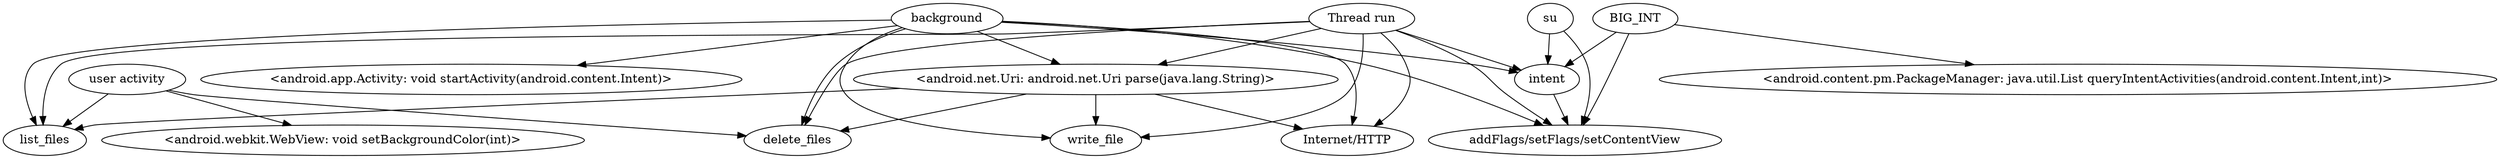 strict digraph  {
	graph ["graph"="{}"];
	write_file	 [domain=library,
		type=merged];
	"<android.net.Uri: android.net.Uri parse(java.lang.String)>"	 [domain=library,
		type=SENSITIVE_METHOD];
	list_files	 [domain=library,
		type=merged];
	"<android.net.Uri: android.net.Uri parse(java.lang.String)>" -> list_files	 [deps="DATAFLOW-CALL-DATAFLOW-CALL-CALL-CALL",
		type=DEP];
	delete_files	 [domain=library,
		type=merged];
	"<android.net.Uri: android.net.Uri parse(java.lang.String)>" -> delete_files	 [deps="DATAFLOW-CALL-DATAFLOW-CALL-CALL-CALL",
		type=DEP];
	"<android.net.Uri: android.net.Uri parse(java.lang.String)>" -> write_file	 [deps="DATAFLOW-CALL-CALL",
		type=DEP];
	"Internet/HTTP"	 [domain=library,
		type=merged];
	"<android.net.Uri: android.net.Uri parse(java.lang.String)>" -> "Internet/HTTP"	 [deps="DATAFLOW-CALL",
		type=DEP];
	"addFlags/setFlags/setContentView"	 [domain=library,
		type=merged];
	su	 [domain=library,
		type=CONST_STRING];
	su -> "addFlags/setFlags/setContentView"	 [deps=DATAFLOW,
		type=DEP];
	intent	 [domain=library,
		type=merged];
	su -> intent	 [deps=DATAFLOW,
		type=DEP];
	intent -> "addFlags/setFlags/setContentView"	 [deps=DOMINATE,
		type=DEP];
	"<android.app.Activity: void startActivity(android.content.Intent)>"	 [domain=library,
		type=SENSITIVE_METHOD];
	BIG_INT	 [domain=library,
		type=CONST_INT];
	"<android.content.pm.PackageManager: java.util.List queryIntentActivities(android.content.Intent,int)>"	 [domain=library,
		type=SENSITIVE_METHOD];
	BIG_INT -> "<android.content.pm.PackageManager: java.util.List queryIntentActivities(android.content.Intent,int)>"	 [deps=DATAFLOW,
		type=DEP];
	BIG_INT -> "addFlags/setFlags/setContentView"	 [deps=DATAFLOW,
		type=DEP];
	BIG_INT -> intent	 [deps=DATAFLOW,
		type=DEP];
	"user activity"	 [domain=library,
		type=entrypoint];
	"user activity" -> list_files	 [deps="FROM_SENSITIVE_PARENT_TO_SENSITIVE_API-CALL-DATAFLOW-CALL-CALL-CALL",
		type=DEP];
	"user activity" -> delete_files	 [deps="FROM_SENSITIVE_PARENT_TO_SENSITIVE_API-CALL-DATAFLOW-CALL-CALL-CALL",
		type=DEP];
	"<android.webkit.WebView: void setBackgroundColor(int)>"	 [domain=library,
		type=SENSITIVE_METHOD];
	"user activity" -> "<android.webkit.WebView: void setBackgroundColor(int)>"	 [deps=FROM_SENSITIVE_PARENT_TO_SENSITIVE_API,
		type=DEP];
	background	 [domain=library,
		type=entrypoint];
	background -> "<android.app.Activity: void startActivity(android.content.Intent)>"	 [deps="FROM_SENSITIVE_PARENT_TO_SENSITIVE_API-CALL-CALL",
		type=DEP];
	background -> "<android.net.Uri: android.net.Uri parse(java.lang.String)>"	 [deps="FROM_SENSITIVE_PARENT_TO_SENSITIVE_API-CALL-CALL",
		type=DEP];
	background -> "addFlags/setFlags/setContentView"	 [deps="FROM_SENSITIVE_PARENT_TO_SENSITIVE_API-CALL-CALL-CALL",
		type=DEP];
	background -> list_files	 [deps="FROM_SENSITIVE_PARENT_TO_SENSITIVE_API-CALL-DATAFLOW-CALL-CALL-CALL",
		type=DEP];
	background -> delete_files	 [deps="FROM_SENSITIVE_PARENT_TO_SENSITIVE_API-CALL-DATAFLOW-CALL-CALL-CALL",
		type=DEP];
	background -> write_file	 [deps="FROM_SENSITIVE_PARENT_TO_SENSITIVE_API-CALL-CALL-DATAFLOW-CALL-CALL",
		type=DEP];
	background -> intent	 [deps="FROM_SENSITIVE_PARENT_TO_SENSITIVE_API-CALL-CALL-CALL",
		type=DEP];
	background -> "Internet/HTTP"	 [deps="FROM_SENSITIVE_PARENT_TO_SENSITIVE_API-CALL-CALL-DATAFLOW-CALL",
		type=DEP];
	"Thread run"	 [domain=library,
		type=entrypoint];
	"Thread run" -> "<android.net.Uri: android.net.Uri parse(java.lang.String)>"	 [deps="FROM_SENSITIVE_PARENT_TO_SENSITIVE_API-CALL",
		type=DEP];
	"Thread run" -> "addFlags/setFlags/setContentView"	 [deps="FROM_SENSITIVE_PARENT_TO_SENSITIVE_API-CALL",
		type=DEP];
	"Thread run" -> list_files	 [deps="FROM_SENSITIVE_PARENT_TO_SENSITIVE_API-CALL-CALL-CALL-CALL-CALL",
		type=DEP];
	"Thread run" -> delete_files	 [deps="FROM_SENSITIVE_PARENT_TO_SENSITIVE_API-CALL-CALL-CALL-CALL-CALL",
		type=DEP];
	"Thread run" -> write_file	 [deps="FROM_SENSITIVE_PARENT_TO_SENSITIVE_API-CALL-CALL-CALL-CALL",
		type=DEP];
	"Thread run" -> intent	 [deps="FROM_SENSITIVE_PARENT_TO_SENSITIVE_API-CALL",
		type=DEP];
	"Thread run" -> "Internet/HTTP"	 [deps="FROM_SENSITIVE_PARENT_TO_SENSITIVE_API-CALL-CALL-CALL",
		type=DEP];
}
